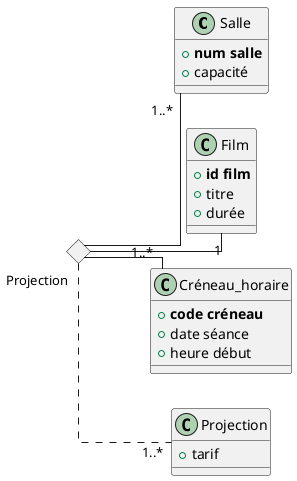 @startuml title

left to right direction
skinparam linetype ortho


' %%mocodo
' Salle: num salle, capacité

' :

' Film: id film, titre, durée
' Projection, /1N Film, 1N Salle, 1N Créneau horaire: tarif
' Créneau horaire: code créneau, date séance, heure début
    
' (CIF) ->Film, --Salle, --Créneau horaire, .. Projection: 50, 45

class Salle {
    + **num salle**
    + capacité
}

class Film {
    + **id film**
    + titre
    + durée
}

diamond NARY_ASSOCIATION_1

NARY_ASSOCIATION_1 -- "1" Film
NARY_ASSOCIATION_1 -- "1..*" Salle
NARY_ASSOCIATION_1 -- "1..*" Créneau_horaire
NARY_ASSOCIATION_1 "Projection" .. "1..*" Projection

class Projection {
    + tarif
}

class Créneau_horaire {
    + **code créneau**
    + date séance
    + heure début
}

@enduml
